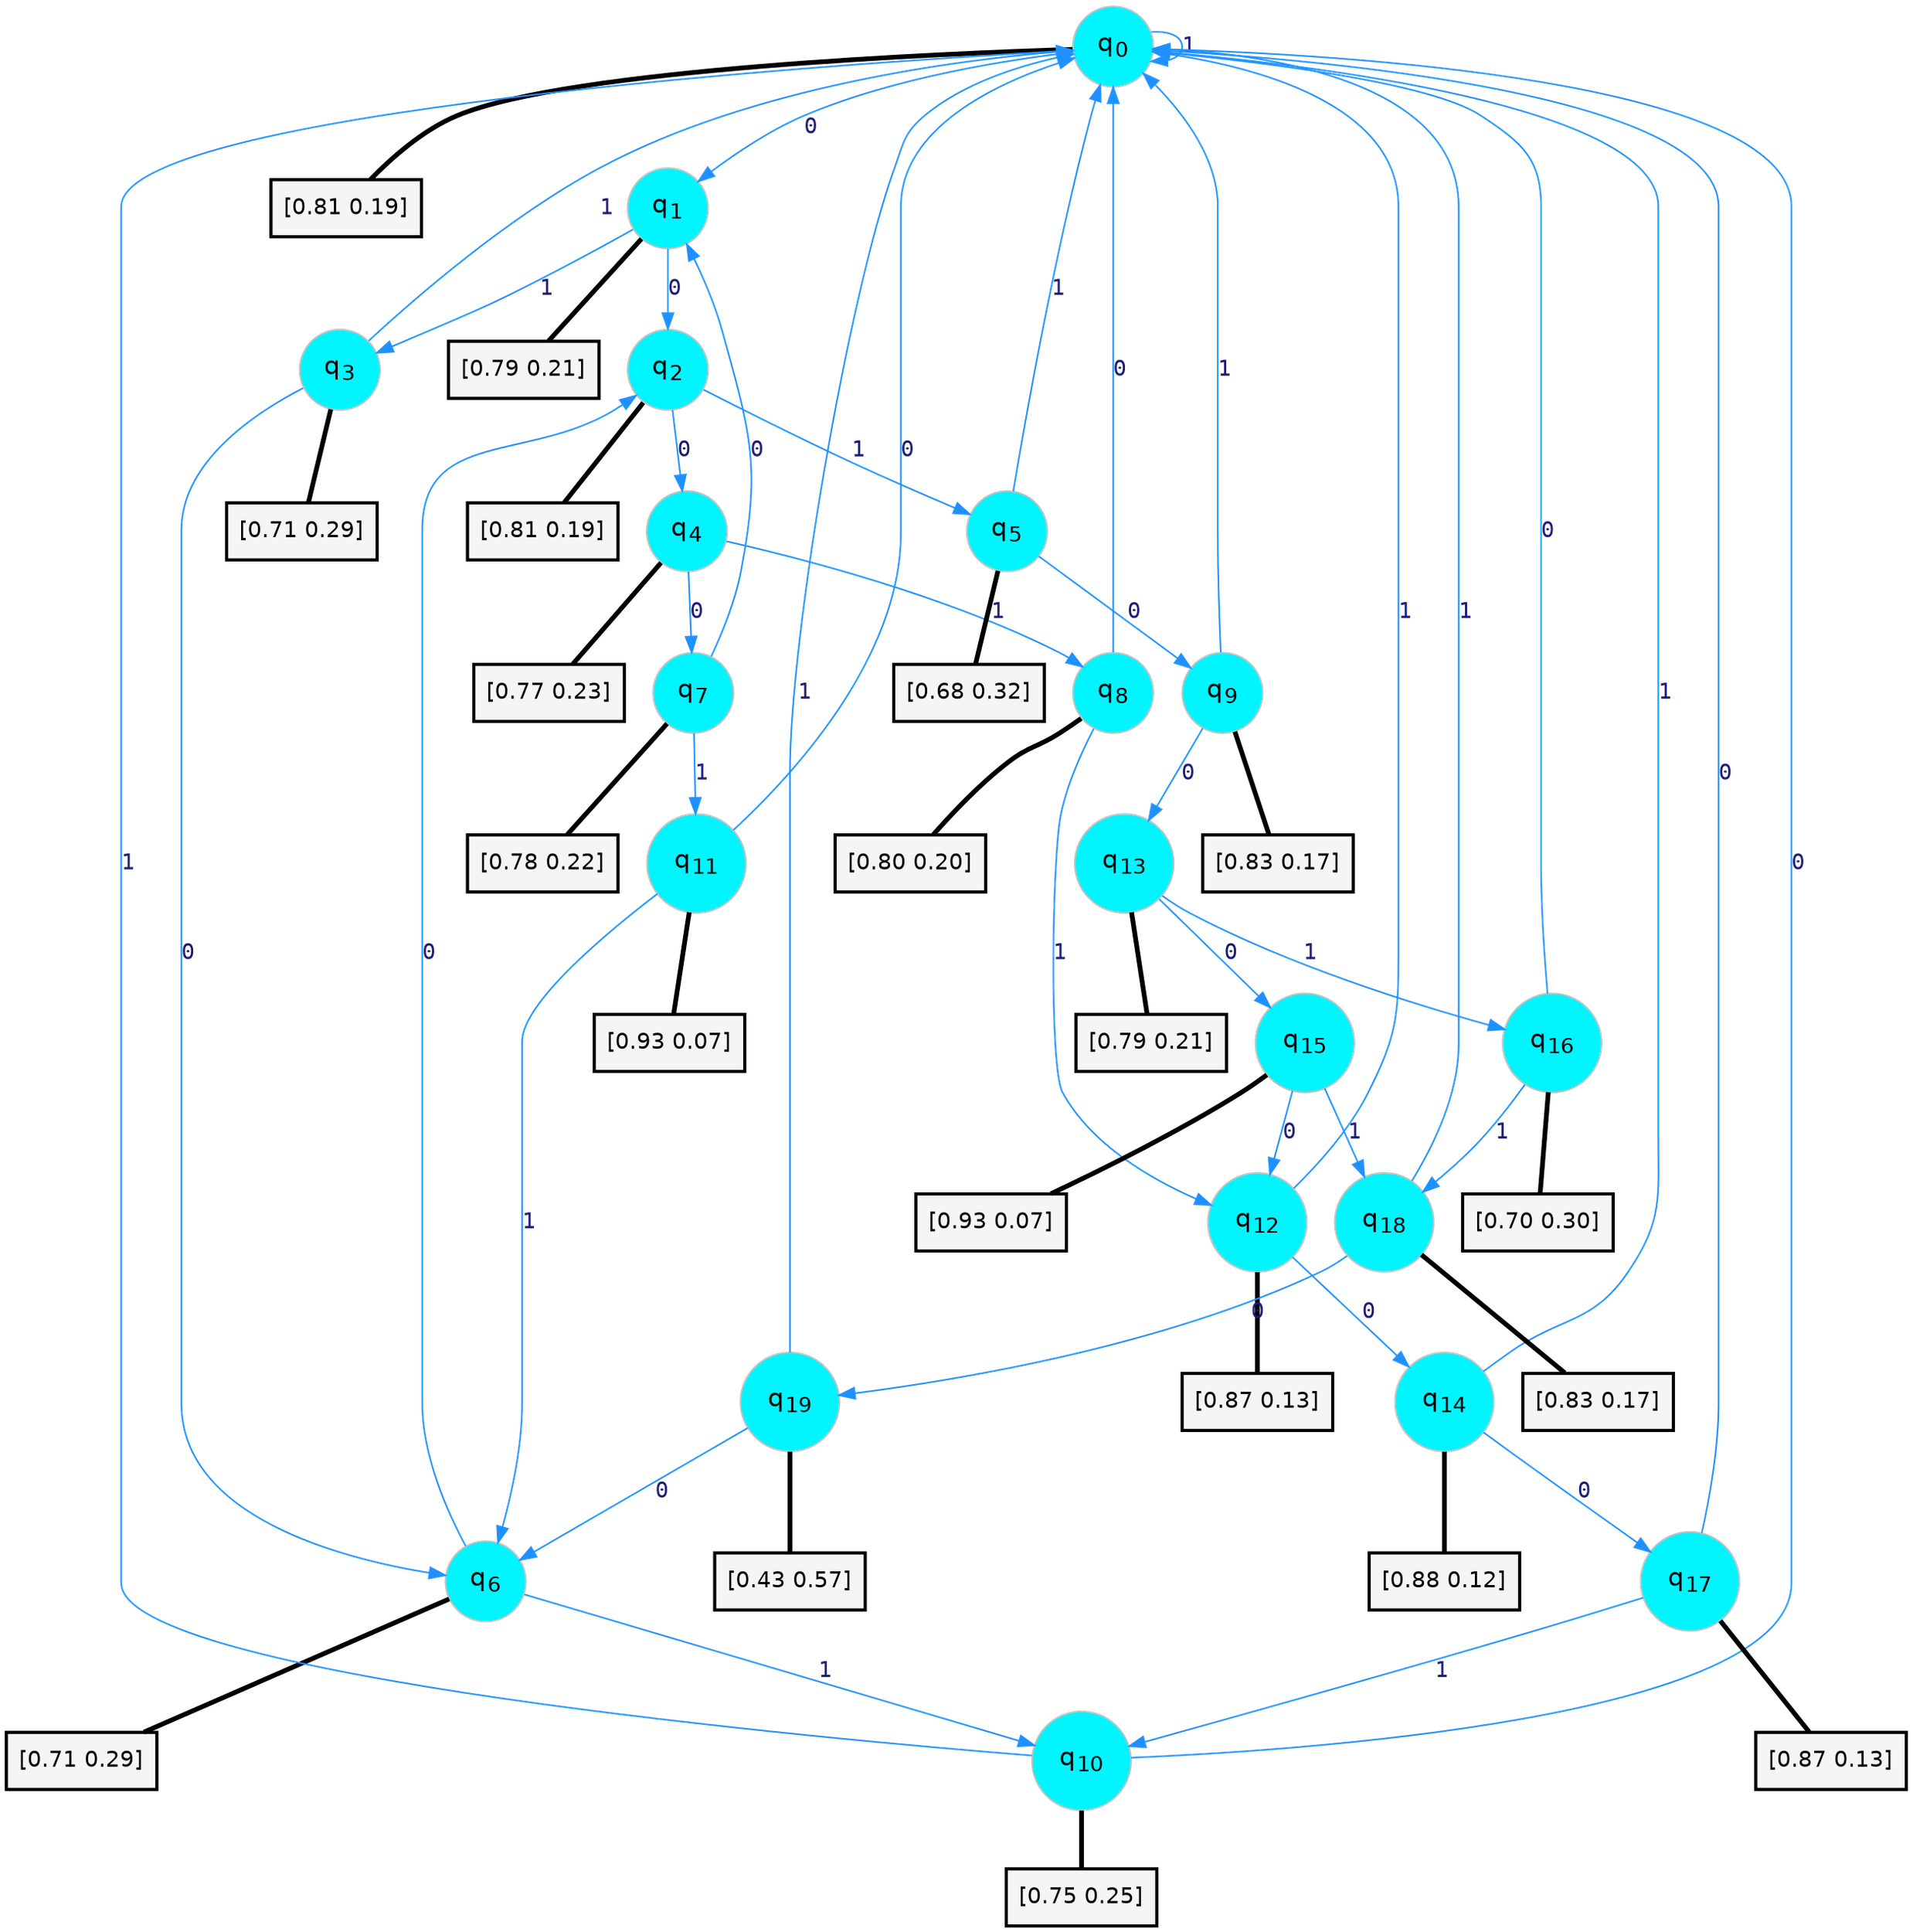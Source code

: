 digraph G {
graph [
bgcolor=transparent, dpi=300, rankdir=TD, size="40,25"];
node [
color=gray, fillcolor=turquoise1, fontcolor=black, fontname=Helvetica, fontsize=16, fontweight=bold, shape=circle, style=filled];
edge [
arrowsize=1, color=dodgerblue1, fontcolor=midnightblue, fontname=courier, fontweight=bold, penwidth=1, style=solid, weight=20];
0[label=<q<SUB>0</SUB>>];
1[label=<q<SUB>1</SUB>>];
2[label=<q<SUB>2</SUB>>];
3[label=<q<SUB>3</SUB>>];
4[label=<q<SUB>4</SUB>>];
5[label=<q<SUB>5</SUB>>];
6[label=<q<SUB>6</SUB>>];
7[label=<q<SUB>7</SUB>>];
8[label=<q<SUB>8</SUB>>];
9[label=<q<SUB>9</SUB>>];
10[label=<q<SUB>10</SUB>>];
11[label=<q<SUB>11</SUB>>];
12[label=<q<SUB>12</SUB>>];
13[label=<q<SUB>13</SUB>>];
14[label=<q<SUB>14</SUB>>];
15[label=<q<SUB>15</SUB>>];
16[label=<q<SUB>16</SUB>>];
17[label=<q<SUB>17</SUB>>];
18[label=<q<SUB>18</SUB>>];
19[label=<q<SUB>19</SUB>>];
20[label="[0.81 0.19]", shape=box,fontcolor=black, fontname=Helvetica, fontsize=14, penwidth=2, fillcolor=whitesmoke,color=black];
21[label="[0.79 0.21]", shape=box,fontcolor=black, fontname=Helvetica, fontsize=14, penwidth=2, fillcolor=whitesmoke,color=black];
22[label="[0.81 0.19]", shape=box,fontcolor=black, fontname=Helvetica, fontsize=14, penwidth=2, fillcolor=whitesmoke,color=black];
23[label="[0.71 0.29]", shape=box,fontcolor=black, fontname=Helvetica, fontsize=14, penwidth=2, fillcolor=whitesmoke,color=black];
24[label="[0.77 0.23]", shape=box,fontcolor=black, fontname=Helvetica, fontsize=14, penwidth=2, fillcolor=whitesmoke,color=black];
25[label="[0.68 0.32]", shape=box,fontcolor=black, fontname=Helvetica, fontsize=14, penwidth=2, fillcolor=whitesmoke,color=black];
26[label="[0.71 0.29]", shape=box,fontcolor=black, fontname=Helvetica, fontsize=14, penwidth=2, fillcolor=whitesmoke,color=black];
27[label="[0.78 0.22]", shape=box,fontcolor=black, fontname=Helvetica, fontsize=14, penwidth=2, fillcolor=whitesmoke,color=black];
28[label="[0.80 0.20]", shape=box,fontcolor=black, fontname=Helvetica, fontsize=14, penwidth=2, fillcolor=whitesmoke,color=black];
29[label="[0.83 0.17]", shape=box,fontcolor=black, fontname=Helvetica, fontsize=14, penwidth=2, fillcolor=whitesmoke,color=black];
30[label="[0.75 0.25]", shape=box,fontcolor=black, fontname=Helvetica, fontsize=14, penwidth=2, fillcolor=whitesmoke,color=black];
31[label="[0.93 0.07]", shape=box,fontcolor=black, fontname=Helvetica, fontsize=14, penwidth=2, fillcolor=whitesmoke,color=black];
32[label="[0.87 0.13]", shape=box,fontcolor=black, fontname=Helvetica, fontsize=14, penwidth=2, fillcolor=whitesmoke,color=black];
33[label="[0.79 0.21]", shape=box,fontcolor=black, fontname=Helvetica, fontsize=14, penwidth=2, fillcolor=whitesmoke,color=black];
34[label="[0.88 0.12]", shape=box,fontcolor=black, fontname=Helvetica, fontsize=14, penwidth=2, fillcolor=whitesmoke,color=black];
35[label="[0.93 0.07]", shape=box,fontcolor=black, fontname=Helvetica, fontsize=14, penwidth=2, fillcolor=whitesmoke,color=black];
36[label="[0.70 0.30]", shape=box,fontcolor=black, fontname=Helvetica, fontsize=14, penwidth=2, fillcolor=whitesmoke,color=black];
37[label="[0.87 0.13]", shape=box,fontcolor=black, fontname=Helvetica, fontsize=14, penwidth=2, fillcolor=whitesmoke,color=black];
38[label="[0.83 0.17]", shape=box,fontcolor=black, fontname=Helvetica, fontsize=14, penwidth=2, fillcolor=whitesmoke,color=black];
39[label="[0.43 0.57]", shape=box,fontcolor=black, fontname=Helvetica, fontsize=14, penwidth=2, fillcolor=whitesmoke,color=black];
0->1 [label=0];
0->0 [label=1];
0->20 [arrowhead=none, penwidth=3,color=black];
1->2 [label=0];
1->3 [label=1];
1->21 [arrowhead=none, penwidth=3,color=black];
2->4 [label=0];
2->5 [label=1];
2->22 [arrowhead=none, penwidth=3,color=black];
3->6 [label=0];
3->0 [label=1];
3->23 [arrowhead=none, penwidth=3,color=black];
4->7 [label=0];
4->8 [label=1];
4->24 [arrowhead=none, penwidth=3,color=black];
5->9 [label=0];
5->0 [label=1];
5->25 [arrowhead=none, penwidth=3,color=black];
6->2 [label=0];
6->10 [label=1];
6->26 [arrowhead=none, penwidth=3,color=black];
7->1 [label=0];
7->11 [label=1];
7->27 [arrowhead=none, penwidth=3,color=black];
8->0 [label=0];
8->12 [label=1];
8->28 [arrowhead=none, penwidth=3,color=black];
9->13 [label=0];
9->0 [label=1];
9->29 [arrowhead=none, penwidth=3,color=black];
10->0 [label=0];
10->0 [label=1];
10->30 [arrowhead=none, penwidth=3,color=black];
11->0 [label=0];
11->6 [label=1];
11->31 [arrowhead=none, penwidth=3,color=black];
12->14 [label=0];
12->0 [label=1];
12->32 [arrowhead=none, penwidth=3,color=black];
13->15 [label=0];
13->16 [label=1];
13->33 [arrowhead=none, penwidth=3,color=black];
14->17 [label=0];
14->0 [label=1];
14->34 [arrowhead=none, penwidth=3,color=black];
15->12 [label=0];
15->18 [label=1];
15->35 [arrowhead=none, penwidth=3,color=black];
16->0 [label=0];
16->18 [label=1];
16->36 [arrowhead=none, penwidth=3,color=black];
17->0 [label=0];
17->10 [label=1];
17->37 [arrowhead=none, penwidth=3,color=black];
18->19 [label=0];
18->0 [label=1];
18->38 [arrowhead=none, penwidth=3,color=black];
19->6 [label=0];
19->0 [label=1];
19->39 [arrowhead=none, penwidth=3,color=black];
}
